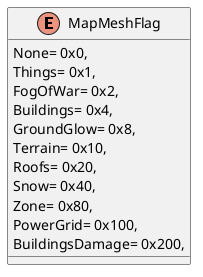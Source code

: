 @startuml
enum MapMeshFlag {
    None= 0x0,
    Things= 0x1,
    FogOfWar= 0x2,
    Buildings= 0x4,
    GroundGlow= 0x8,
    Terrain= 0x10,
    Roofs= 0x20,
    Snow= 0x40,
    Zone= 0x80,
    PowerGrid= 0x100,
    BuildingsDamage= 0x200,
}
@enduml
